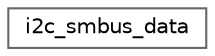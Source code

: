 digraph "Graphical Class Hierarchy"
{
 // LATEX_PDF_SIZE
  bgcolor="transparent";
  edge [fontname=Helvetica,fontsize=10,labelfontname=Helvetica,labelfontsize=10];
  node [fontname=Helvetica,fontsize=10,shape=box,height=0.2,width=0.4];
  rankdir="LR";
  Node0 [id="Node000000",label="i2c_smbus_data",height=0.2,width=0.4,color="grey40", fillcolor="white", style="filled",URL="$unioni2c__smbus__data.html",tooltip=" "];
}

